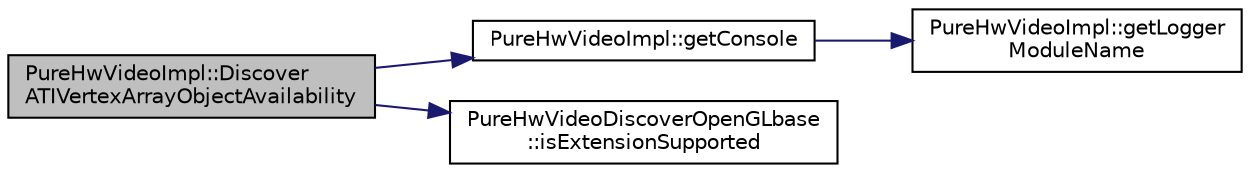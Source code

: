 digraph "PureHwVideoImpl::DiscoverATIVertexArrayObjectAvailability"
{
 // LATEX_PDF_SIZE
  edge [fontname="Helvetica",fontsize="10",labelfontname="Helvetica",labelfontsize="10"];
  node [fontname="Helvetica",fontsize="10",shape=record];
  rankdir="LR";
  Node1 [label="PureHwVideoImpl::Discover\lATIVertexArrayObjectAvailability",height=0.2,width=0.4,color="black", fillcolor="grey75", style="filled", fontcolor="black",tooltip="Query ATI vertex array object availability."];
  Node1 -> Node2 [color="midnightblue",fontsize="10",style="solid",fontname="Helvetica"];
  Node2 [label="PureHwVideoImpl::getConsole",height=0.2,width=0.4,color="black", fillcolor="white", style="filled",URL="$class_pure_hw_video_impl.html#a7802e0a390c5e5141f29d7501443c4c0",tooltip="Returns access to console preset with logger module name as this class."];
  Node2 -> Node3 [color="midnightblue",fontsize="10",style="solid",fontname="Helvetica"];
  Node3 [label="PureHwVideoImpl::getLogger\lModuleName",height=0.2,width=0.4,color="black", fillcolor="white", style="filled",URL="$class_pure_hw_video_impl.html#a5bcc6bdf054e4c31881ba937f6c908f2",tooltip="Returns the logger module name of this class."];
  Node1 -> Node4 [color="midnightblue",fontsize="10",style="solid",fontname="Helvetica"];
  Node4 [label="PureHwVideoDiscoverOpenGLbase\l::isExtensionSupported",height=0.2,width=0.4,color="black", fillcolor="white", style="filled",URL="$class_pure_hw_video_discover_open_g_lbase.html#a67f0959c377517a38b9a4b94416ff3a2",tooltip="Is the given extension supported?"];
}
